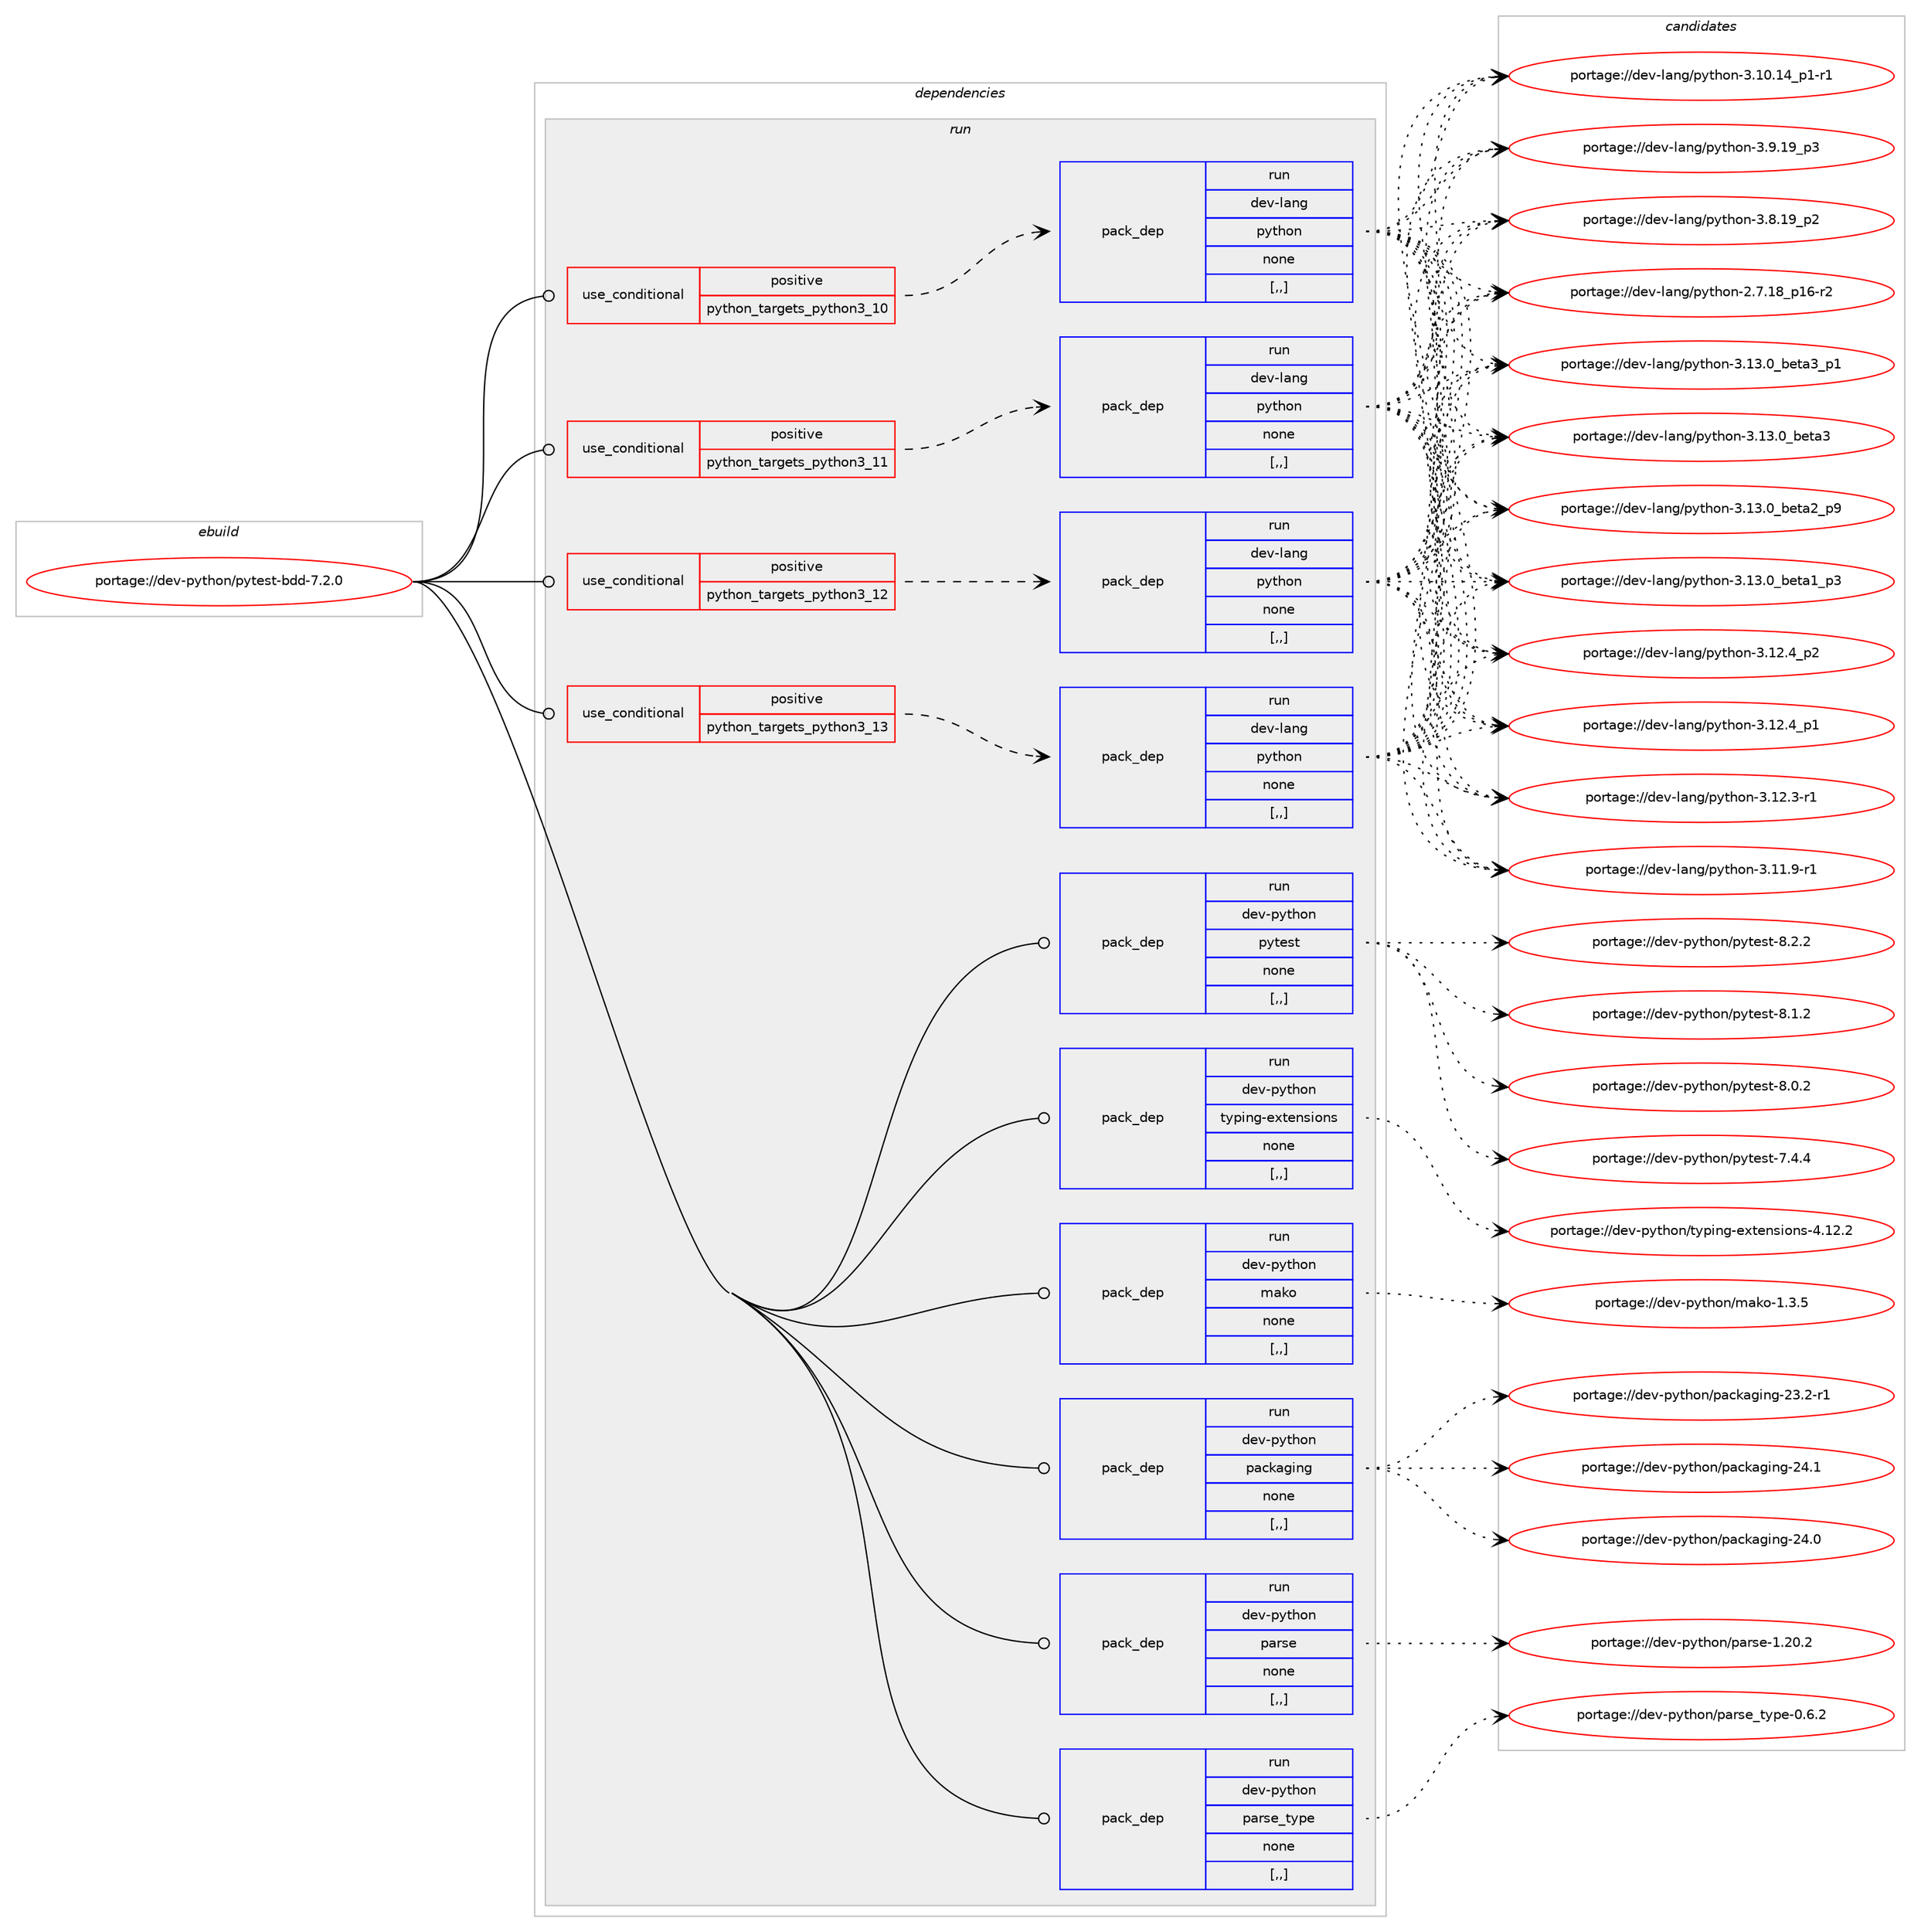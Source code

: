 digraph prolog {

# *************
# Graph options
# *************

newrank=true;
concentrate=true;
compound=true;
graph [rankdir=LR,fontname=Helvetica,fontsize=10,ranksep=1.5];#, ranksep=2.5, nodesep=0.2];
edge  [arrowhead=vee];
node  [fontname=Helvetica,fontsize=10];

# **********
# The ebuild
# **********

subgraph cluster_leftcol {
color=gray;
label=<<i>ebuild</i>>;
id [label="portage://dev-python/pytest-bdd-7.2.0", color=red, width=4, href="../dev-python/pytest-bdd-7.2.0.svg"];
}

# ****************
# The dependencies
# ****************

subgraph cluster_midcol {
color=gray;
label=<<i>dependencies</i>>;
subgraph cluster_compile {
fillcolor="#eeeeee";
style=filled;
label=<<i>compile</i>>;
}
subgraph cluster_compileandrun {
fillcolor="#eeeeee";
style=filled;
label=<<i>compile and run</i>>;
}
subgraph cluster_run {
fillcolor="#eeeeee";
style=filled;
label=<<i>run</i>>;
subgraph cond37679 {
dependency158421 [label=<<TABLE BORDER="0" CELLBORDER="1" CELLSPACING="0" CELLPADDING="4"><TR><TD ROWSPAN="3" CELLPADDING="10">use_conditional</TD></TR><TR><TD>positive</TD></TR><TR><TD>python_targets_python3_10</TD></TR></TABLE>>, shape=none, color=red];
subgraph pack119473 {
dependency158422 [label=<<TABLE BORDER="0" CELLBORDER="1" CELLSPACING="0" CELLPADDING="4" WIDTH="220"><TR><TD ROWSPAN="6" CELLPADDING="30">pack_dep</TD></TR><TR><TD WIDTH="110">run</TD></TR><TR><TD>dev-lang</TD></TR><TR><TD>python</TD></TR><TR><TD>none</TD></TR><TR><TD>[,,]</TD></TR></TABLE>>, shape=none, color=blue];
}
dependency158421:e -> dependency158422:w [weight=20,style="dashed",arrowhead="vee"];
}
id:e -> dependency158421:w [weight=20,style="solid",arrowhead="odot"];
subgraph cond37680 {
dependency158423 [label=<<TABLE BORDER="0" CELLBORDER="1" CELLSPACING="0" CELLPADDING="4"><TR><TD ROWSPAN="3" CELLPADDING="10">use_conditional</TD></TR><TR><TD>positive</TD></TR><TR><TD>python_targets_python3_11</TD></TR></TABLE>>, shape=none, color=red];
subgraph pack119474 {
dependency158424 [label=<<TABLE BORDER="0" CELLBORDER="1" CELLSPACING="0" CELLPADDING="4" WIDTH="220"><TR><TD ROWSPAN="6" CELLPADDING="30">pack_dep</TD></TR><TR><TD WIDTH="110">run</TD></TR><TR><TD>dev-lang</TD></TR><TR><TD>python</TD></TR><TR><TD>none</TD></TR><TR><TD>[,,]</TD></TR></TABLE>>, shape=none, color=blue];
}
dependency158423:e -> dependency158424:w [weight=20,style="dashed",arrowhead="vee"];
}
id:e -> dependency158423:w [weight=20,style="solid",arrowhead="odot"];
subgraph cond37681 {
dependency158425 [label=<<TABLE BORDER="0" CELLBORDER="1" CELLSPACING="0" CELLPADDING="4"><TR><TD ROWSPAN="3" CELLPADDING="10">use_conditional</TD></TR><TR><TD>positive</TD></TR><TR><TD>python_targets_python3_12</TD></TR></TABLE>>, shape=none, color=red];
subgraph pack119475 {
dependency158426 [label=<<TABLE BORDER="0" CELLBORDER="1" CELLSPACING="0" CELLPADDING="4" WIDTH="220"><TR><TD ROWSPAN="6" CELLPADDING="30">pack_dep</TD></TR><TR><TD WIDTH="110">run</TD></TR><TR><TD>dev-lang</TD></TR><TR><TD>python</TD></TR><TR><TD>none</TD></TR><TR><TD>[,,]</TD></TR></TABLE>>, shape=none, color=blue];
}
dependency158425:e -> dependency158426:w [weight=20,style="dashed",arrowhead="vee"];
}
id:e -> dependency158425:w [weight=20,style="solid",arrowhead="odot"];
subgraph cond37682 {
dependency158427 [label=<<TABLE BORDER="0" CELLBORDER="1" CELLSPACING="0" CELLPADDING="4"><TR><TD ROWSPAN="3" CELLPADDING="10">use_conditional</TD></TR><TR><TD>positive</TD></TR><TR><TD>python_targets_python3_13</TD></TR></TABLE>>, shape=none, color=red];
subgraph pack119476 {
dependency158428 [label=<<TABLE BORDER="0" CELLBORDER="1" CELLSPACING="0" CELLPADDING="4" WIDTH="220"><TR><TD ROWSPAN="6" CELLPADDING="30">pack_dep</TD></TR><TR><TD WIDTH="110">run</TD></TR><TR><TD>dev-lang</TD></TR><TR><TD>python</TD></TR><TR><TD>none</TD></TR><TR><TD>[,,]</TD></TR></TABLE>>, shape=none, color=blue];
}
dependency158427:e -> dependency158428:w [weight=20,style="dashed",arrowhead="vee"];
}
id:e -> dependency158427:w [weight=20,style="solid",arrowhead="odot"];
subgraph pack119477 {
dependency158429 [label=<<TABLE BORDER="0" CELLBORDER="1" CELLSPACING="0" CELLPADDING="4" WIDTH="220"><TR><TD ROWSPAN="6" CELLPADDING="30">pack_dep</TD></TR><TR><TD WIDTH="110">run</TD></TR><TR><TD>dev-python</TD></TR><TR><TD>mako</TD></TR><TR><TD>none</TD></TR><TR><TD>[,,]</TD></TR></TABLE>>, shape=none, color=blue];
}
id:e -> dependency158429:w [weight=20,style="solid",arrowhead="odot"];
subgraph pack119478 {
dependency158430 [label=<<TABLE BORDER="0" CELLBORDER="1" CELLSPACING="0" CELLPADDING="4" WIDTH="220"><TR><TD ROWSPAN="6" CELLPADDING="30">pack_dep</TD></TR><TR><TD WIDTH="110">run</TD></TR><TR><TD>dev-python</TD></TR><TR><TD>packaging</TD></TR><TR><TD>none</TD></TR><TR><TD>[,,]</TD></TR></TABLE>>, shape=none, color=blue];
}
id:e -> dependency158430:w [weight=20,style="solid",arrowhead="odot"];
subgraph pack119479 {
dependency158431 [label=<<TABLE BORDER="0" CELLBORDER="1" CELLSPACING="0" CELLPADDING="4" WIDTH="220"><TR><TD ROWSPAN="6" CELLPADDING="30">pack_dep</TD></TR><TR><TD WIDTH="110">run</TD></TR><TR><TD>dev-python</TD></TR><TR><TD>parse</TD></TR><TR><TD>none</TD></TR><TR><TD>[,,]</TD></TR></TABLE>>, shape=none, color=blue];
}
id:e -> dependency158431:w [weight=20,style="solid",arrowhead="odot"];
subgraph pack119480 {
dependency158432 [label=<<TABLE BORDER="0" CELLBORDER="1" CELLSPACING="0" CELLPADDING="4" WIDTH="220"><TR><TD ROWSPAN="6" CELLPADDING="30">pack_dep</TD></TR><TR><TD WIDTH="110">run</TD></TR><TR><TD>dev-python</TD></TR><TR><TD>parse_type</TD></TR><TR><TD>none</TD></TR><TR><TD>[,,]</TD></TR></TABLE>>, shape=none, color=blue];
}
id:e -> dependency158432:w [weight=20,style="solid",arrowhead="odot"];
subgraph pack119481 {
dependency158433 [label=<<TABLE BORDER="0" CELLBORDER="1" CELLSPACING="0" CELLPADDING="4" WIDTH="220"><TR><TD ROWSPAN="6" CELLPADDING="30">pack_dep</TD></TR><TR><TD WIDTH="110">run</TD></TR><TR><TD>dev-python</TD></TR><TR><TD>pytest</TD></TR><TR><TD>none</TD></TR><TR><TD>[,,]</TD></TR></TABLE>>, shape=none, color=blue];
}
id:e -> dependency158433:w [weight=20,style="solid",arrowhead="odot"];
subgraph pack119482 {
dependency158434 [label=<<TABLE BORDER="0" CELLBORDER="1" CELLSPACING="0" CELLPADDING="4" WIDTH="220"><TR><TD ROWSPAN="6" CELLPADDING="30">pack_dep</TD></TR><TR><TD WIDTH="110">run</TD></TR><TR><TD>dev-python</TD></TR><TR><TD>typing-extensions</TD></TR><TR><TD>none</TD></TR><TR><TD>[,,]</TD></TR></TABLE>>, shape=none, color=blue];
}
id:e -> dependency158434:w [weight=20,style="solid",arrowhead="odot"];
}
}

# **************
# The candidates
# **************

subgraph cluster_choices {
rank=same;
color=gray;
label=<<i>candidates</i>>;

subgraph choice119473 {
color=black;
nodesep=1;
choice10010111845108971101034711212111610411111045514649514648959810111697519511249 [label="portage://dev-lang/python-3.13.0_beta3_p1", color=red, width=4,href="../dev-lang/python-3.13.0_beta3_p1.svg"];
choice1001011184510897110103471121211161041111104551464951464895981011169751 [label="portage://dev-lang/python-3.13.0_beta3", color=red, width=4,href="../dev-lang/python-3.13.0_beta3.svg"];
choice10010111845108971101034711212111610411111045514649514648959810111697509511257 [label="portage://dev-lang/python-3.13.0_beta2_p9", color=red, width=4,href="../dev-lang/python-3.13.0_beta2_p9.svg"];
choice10010111845108971101034711212111610411111045514649514648959810111697499511251 [label="portage://dev-lang/python-3.13.0_beta1_p3", color=red, width=4,href="../dev-lang/python-3.13.0_beta1_p3.svg"];
choice100101118451089711010347112121116104111110455146495046529511250 [label="portage://dev-lang/python-3.12.4_p2", color=red, width=4,href="../dev-lang/python-3.12.4_p2.svg"];
choice100101118451089711010347112121116104111110455146495046529511249 [label="portage://dev-lang/python-3.12.4_p1", color=red, width=4,href="../dev-lang/python-3.12.4_p1.svg"];
choice100101118451089711010347112121116104111110455146495046514511449 [label="portage://dev-lang/python-3.12.3-r1", color=red, width=4,href="../dev-lang/python-3.12.3-r1.svg"];
choice100101118451089711010347112121116104111110455146494946574511449 [label="portage://dev-lang/python-3.11.9-r1", color=red, width=4,href="../dev-lang/python-3.11.9-r1.svg"];
choice100101118451089711010347112121116104111110455146494846495295112494511449 [label="portage://dev-lang/python-3.10.14_p1-r1", color=red, width=4,href="../dev-lang/python-3.10.14_p1-r1.svg"];
choice100101118451089711010347112121116104111110455146574649579511251 [label="portage://dev-lang/python-3.9.19_p3", color=red, width=4,href="../dev-lang/python-3.9.19_p3.svg"];
choice100101118451089711010347112121116104111110455146564649579511250 [label="portage://dev-lang/python-3.8.19_p2", color=red, width=4,href="../dev-lang/python-3.8.19_p2.svg"];
choice100101118451089711010347112121116104111110455046554649569511249544511450 [label="portage://dev-lang/python-2.7.18_p16-r2", color=red, width=4,href="../dev-lang/python-2.7.18_p16-r2.svg"];
dependency158422:e -> choice10010111845108971101034711212111610411111045514649514648959810111697519511249:w [style=dotted,weight="100"];
dependency158422:e -> choice1001011184510897110103471121211161041111104551464951464895981011169751:w [style=dotted,weight="100"];
dependency158422:e -> choice10010111845108971101034711212111610411111045514649514648959810111697509511257:w [style=dotted,weight="100"];
dependency158422:e -> choice10010111845108971101034711212111610411111045514649514648959810111697499511251:w [style=dotted,weight="100"];
dependency158422:e -> choice100101118451089711010347112121116104111110455146495046529511250:w [style=dotted,weight="100"];
dependency158422:e -> choice100101118451089711010347112121116104111110455146495046529511249:w [style=dotted,weight="100"];
dependency158422:e -> choice100101118451089711010347112121116104111110455146495046514511449:w [style=dotted,weight="100"];
dependency158422:e -> choice100101118451089711010347112121116104111110455146494946574511449:w [style=dotted,weight="100"];
dependency158422:e -> choice100101118451089711010347112121116104111110455146494846495295112494511449:w [style=dotted,weight="100"];
dependency158422:e -> choice100101118451089711010347112121116104111110455146574649579511251:w [style=dotted,weight="100"];
dependency158422:e -> choice100101118451089711010347112121116104111110455146564649579511250:w [style=dotted,weight="100"];
dependency158422:e -> choice100101118451089711010347112121116104111110455046554649569511249544511450:w [style=dotted,weight="100"];
}
subgraph choice119474 {
color=black;
nodesep=1;
choice10010111845108971101034711212111610411111045514649514648959810111697519511249 [label="portage://dev-lang/python-3.13.0_beta3_p1", color=red, width=4,href="../dev-lang/python-3.13.0_beta3_p1.svg"];
choice1001011184510897110103471121211161041111104551464951464895981011169751 [label="portage://dev-lang/python-3.13.0_beta3", color=red, width=4,href="../dev-lang/python-3.13.0_beta3.svg"];
choice10010111845108971101034711212111610411111045514649514648959810111697509511257 [label="portage://dev-lang/python-3.13.0_beta2_p9", color=red, width=4,href="../dev-lang/python-3.13.0_beta2_p9.svg"];
choice10010111845108971101034711212111610411111045514649514648959810111697499511251 [label="portage://dev-lang/python-3.13.0_beta1_p3", color=red, width=4,href="../dev-lang/python-3.13.0_beta1_p3.svg"];
choice100101118451089711010347112121116104111110455146495046529511250 [label="portage://dev-lang/python-3.12.4_p2", color=red, width=4,href="../dev-lang/python-3.12.4_p2.svg"];
choice100101118451089711010347112121116104111110455146495046529511249 [label="portage://dev-lang/python-3.12.4_p1", color=red, width=4,href="../dev-lang/python-3.12.4_p1.svg"];
choice100101118451089711010347112121116104111110455146495046514511449 [label="portage://dev-lang/python-3.12.3-r1", color=red, width=4,href="../dev-lang/python-3.12.3-r1.svg"];
choice100101118451089711010347112121116104111110455146494946574511449 [label="portage://dev-lang/python-3.11.9-r1", color=red, width=4,href="../dev-lang/python-3.11.9-r1.svg"];
choice100101118451089711010347112121116104111110455146494846495295112494511449 [label="portage://dev-lang/python-3.10.14_p1-r1", color=red, width=4,href="../dev-lang/python-3.10.14_p1-r1.svg"];
choice100101118451089711010347112121116104111110455146574649579511251 [label="portage://dev-lang/python-3.9.19_p3", color=red, width=4,href="../dev-lang/python-3.9.19_p3.svg"];
choice100101118451089711010347112121116104111110455146564649579511250 [label="portage://dev-lang/python-3.8.19_p2", color=red, width=4,href="../dev-lang/python-3.8.19_p2.svg"];
choice100101118451089711010347112121116104111110455046554649569511249544511450 [label="portage://dev-lang/python-2.7.18_p16-r2", color=red, width=4,href="../dev-lang/python-2.7.18_p16-r2.svg"];
dependency158424:e -> choice10010111845108971101034711212111610411111045514649514648959810111697519511249:w [style=dotted,weight="100"];
dependency158424:e -> choice1001011184510897110103471121211161041111104551464951464895981011169751:w [style=dotted,weight="100"];
dependency158424:e -> choice10010111845108971101034711212111610411111045514649514648959810111697509511257:w [style=dotted,weight="100"];
dependency158424:e -> choice10010111845108971101034711212111610411111045514649514648959810111697499511251:w [style=dotted,weight="100"];
dependency158424:e -> choice100101118451089711010347112121116104111110455146495046529511250:w [style=dotted,weight="100"];
dependency158424:e -> choice100101118451089711010347112121116104111110455146495046529511249:w [style=dotted,weight="100"];
dependency158424:e -> choice100101118451089711010347112121116104111110455146495046514511449:w [style=dotted,weight="100"];
dependency158424:e -> choice100101118451089711010347112121116104111110455146494946574511449:w [style=dotted,weight="100"];
dependency158424:e -> choice100101118451089711010347112121116104111110455146494846495295112494511449:w [style=dotted,weight="100"];
dependency158424:e -> choice100101118451089711010347112121116104111110455146574649579511251:w [style=dotted,weight="100"];
dependency158424:e -> choice100101118451089711010347112121116104111110455146564649579511250:w [style=dotted,weight="100"];
dependency158424:e -> choice100101118451089711010347112121116104111110455046554649569511249544511450:w [style=dotted,weight="100"];
}
subgraph choice119475 {
color=black;
nodesep=1;
choice10010111845108971101034711212111610411111045514649514648959810111697519511249 [label="portage://dev-lang/python-3.13.0_beta3_p1", color=red, width=4,href="../dev-lang/python-3.13.0_beta3_p1.svg"];
choice1001011184510897110103471121211161041111104551464951464895981011169751 [label="portage://dev-lang/python-3.13.0_beta3", color=red, width=4,href="../dev-lang/python-3.13.0_beta3.svg"];
choice10010111845108971101034711212111610411111045514649514648959810111697509511257 [label="portage://dev-lang/python-3.13.0_beta2_p9", color=red, width=4,href="../dev-lang/python-3.13.0_beta2_p9.svg"];
choice10010111845108971101034711212111610411111045514649514648959810111697499511251 [label="portage://dev-lang/python-3.13.0_beta1_p3", color=red, width=4,href="../dev-lang/python-3.13.0_beta1_p3.svg"];
choice100101118451089711010347112121116104111110455146495046529511250 [label="portage://dev-lang/python-3.12.4_p2", color=red, width=4,href="../dev-lang/python-3.12.4_p2.svg"];
choice100101118451089711010347112121116104111110455146495046529511249 [label="portage://dev-lang/python-3.12.4_p1", color=red, width=4,href="../dev-lang/python-3.12.4_p1.svg"];
choice100101118451089711010347112121116104111110455146495046514511449 [label="portage://dev-lang/python-3.12.3-r1", color=red, width=4,href="../dev-lang/python-3.12.3-r1.svg"];
choice100101118451089711010347112121116104111110455146494946574511449 [label="portage://dev-lang/python-3.11.9-r1", color=red, width=4,href="../dev-lang/python-3.11.9-r1.svg"];
choice100101118451089711010347112121116104111110455146494846495295112494511449 [label="portage://dev-lang/python-3.10.14_p1-r1", color=red, width=4,href="../dev-lang/python-3.10.14_p1-r1.svg"];
choice100101118451089711010347112121116104111110455146574649579511251 [label="portage://dev-lang/python-3.9.19_p3", color=red, width=4,href="../dev-lang/python-3.9.19_p3.svg"];
choice100101118451089711010347112121116104111110455146564649579511250 [label="portage://dev-lang/python-3.8.19_p2", color=red, width=4,href="../dev-lang/python-3.8.19_p2.svg"];
choice100101118451089711010347112121116104111110455046554649569511249544511450 [label="portage://dev-lang/python-2.7.18_p16-r2", color=red, width=4,href="../dev-lang/python-2.7.18_p16-r2.svg"];
dependency158426:e -> choice10010111845108971101034711212111610411111045514649514648959810111697519511249:w [style=dotted,weight="100"];
dependency158426:e -> choice1001011184510897110103471121211161041111104551464951464895981011169751:w [style=dotted,weight="100"];
dependency158426:e -> choice10010111845108971101034711212111610411111045514649514648959810111697509511257:w [style=dotted,weight="100"];
dependency158426:e -> choice10010111845108971101034711212111610411111045514649514648959810111697499511251:w [style=dotted,weight="100"];
dependency158426:e -> choice100101118451089711010347112121116104111110455146495046529511250:w [style=dotted,weight="100"];
dependency158426:e -> choice100101118451089711010347112121116104111110455146495046529511249:w [style=dotted,weight="100"];
dependency158426:e -> choice100101118451089711010347112121116104111110455146495046514511449:w [style=dotted,weight="100"];
dependency158426:e -> choice100101118451089711010347112121116104111110455146494946574511449:w [style=dotted,weight="100"];
dependency158426:e -> choice100101118451089711010347112121116104111110455146494846495295112494511449:w [style=dotted,weight="100"];
dependency158426:e -> choice100101118451089711010347112121116104111110455146574649579511251:w [style=dotted,weight="100"];
dependency158426:e -> choice100101118451089711010347112121116104111110455146564649579511250:w [style=dotted,weight="100"];
dependency158426:e -> choice100101118451089711010347112121116104111110455046554649569511249544511450:w [style=dotted,weight="100"];
}
subgraph choice119476 {
color=black;
nodesep=1;
choice10010111845108971101034711212111610411111045514649514648959810111697519511249 [label="portage://dev-lang/python-3.13.0_beta3_p1", color=red, width=4,href="../dev-lang/python-3.13.0_beta3_p1.svg"];
choice1001011184510897110103471121211161041111104551464951464895981011169751 [label="portage://dev-lang/python-3.13.0_beta3", color=red, width=4,href="../dev-lang/python-3.13.0_beta3.svg"];
choice10010111845108971101034711212111610411111045514649514648959810111697509511257 [label="portage://dev-lang/python-3.13.0_beta2_p9", color=red, width=4,href="../dev-lang/python-3.13.0_beta2_p9.svg"];
choice10010111845108971101034711212111610411111045514649514648959810111697499511251 [label="portage://dev-lang/python-3.13.0_beta1_p3", color=red, width=4,href="../dev-lang/python-3.13.0_beta1_p3.svg"];
choice100101118451089711010347112121116104111110455146495046529511250 [label="portage://dev-lang/python-3.12.4_p2", color=red, width=4,href="../dev-lang/python-3.12.4_p2.svg"];
choice100101118451089711010347112121116104111110455146495046529511249 [label="portage://dev-lang/python-3.12.4_p1", color=red, width=4,href="../dev-lang/python-3.12.4_p1.svg"];
choice100101118451089711010347112121116104111110455146495046514511449 [label="portage://dev-lang/python-3.12.3-r1", color=red, width=4,href="../dev-lang/python-3.12.3-r1.svg"];
choice100101118451089711010347112121116104111110455146494946574511449 [label="portage://dev-lang/python-3.11.9-r1", color=red, width=4,href="../dev-lang/python-3.11.9-r1.svg"];
choice100101118451089711010347112121116104111110455146494846495295112494511449 [label="portage://dev-lang/python-3.10.14_p1-r1", color=red, width=4,href="../dev-lang/python-3.10.14_p1-r1.svg"];
choice100101118451089711010347112121116104111110455146574649579511251 [label="portage://dev-lang/python-3.9.19_p3", color=red, width=4,href="../dev-lang/python-3.9.19_p3.svg"];
choice100101118451089711010347112121116104111110455146564649579511250 [label="portage://dev-lang/python-3.8.19_p2", color=red, width=4,href="../dev-lang/python-3.8.19_p2.svg"];
choice100101118451089711010347112121116104111110455046554649569511249544511450 [label="portage://dev-lang/python-2.7.18_p16-r2", color=red, width=4,href="../dev-lang/python-2.7.18_p16-r2.svg"];
dependency158428:e -> choice10010111845108971101034711212111610411111045514649514648959810111697519511249:w [style=dotted,weight="100"];
dependency158428:e -> choice1001011184510897110103471121211161041111104551464951464895981011169751:w [style=dotted,weight="100"];
dependency158428:e -> choice10010111845108971101034711212111610411111045514649514648959810111697509511257:w [style=dotted,weight="100"];
dependency158428:e -> choice10010111845108971101034711212111610411111045514649514648959810111697499511251:w [style=dotted,weight="100"];
dependency158428:e -> choice100101118451089711010347112121116104111110455146495046529511250:w [style=dotted,weight="100"];
dependency158428:e -> choice100101118451089711010347112121116104111110455146495046529511249:w [style=dotted,weight="100"];
dependency158428:e -> choice100101118451089711010347112121116104111110455146495046514511449:w [style=dotted,weight="100"];
dependency158428:e -> choice100101118451089711010347112121116104111110455146494946574511449:w [style=dotted,weight="100"];
dependency158428:e -> choice100101118451089711010347112121116104111110455146494846495295112494511449:w [style=dotted,weight="100"];
dependency158428:e -> choice100101118451089711010347112121116104111110455146574649579511251:w [style=dotted,weight="100"];
dependency158428:e -> choice100101118451089711010347112121116104111110455146564649579511250:w [style=dotted,weight="100"];
dependency158428:e -> choice100101118451089711010347112121116104111110455046554649569511249544511450:w [style=dotted,weight="100"];
}
subgraph choice119477 {
color=black;
nodesep=1;
choice100101118451121211161041111104710997107111454946514653 [label="portage://dev-python/mako-1.3.5", color=red, width=4,href="../dev-python/mako-1.3.5.svg"];
dependency158429:e -> choice100101118451121211161041111104710997107111454946514653:w [style=dotted,weight="100"];
}
subgraph choice119478 {
color=black;
nodesep=1;
choice10010111845112121116104111110471129799107971031051101034550524649 [label="portage://dev-python/packaging-24.1", color=red, width=4,href="../dev-python/packaging-24.1.svg"];
choice10010111845112121116104111110471129799107971031051101034550524648 [label="portage://dev-python/packaging-24.0", color=red, width=4,href="../dev-python/packaging-24.0.svg"];
choice100101118451121211161041111104711297991079710310511010345505146504511449 [label="portage://dev-python/packaging-23.2-r1", color=red, width=4,href="../dev-python/packaging-23.2-r1.svg"];
dependency158430:e -> choice10010111845112121116104111110471129799107971031051101034550524649:w [style=dotted,weight="100"];
dependency158430:e -> choice10010111845112121116104111110471129799107971031051101034550524648:w [style=dotted,weight="100"];
dependency158430:e -> choice100101118451121211161041111104711297991079710310511010345505146504511449:w [style=dotted,weight="100"];
}
subgraph choice119479 {
color=black;
nodesep=1;
choice10010111845112121116104111110471129711411510145494650484650 [label="portage://dev-python/parse-1.20.2", color=red, width=4,href="../dev-python/parse-1.20.2.svg"];
dependency158431:e -> choice10010111845112121116104111110471129711411510145494650484650:w [style=dotted,weight="100"];
}
subgraph choice119480 {
color=black;
nodesep=1;
choice10010111845112121116104111110471129711411510195116121112101454846544650 [label="portage://dev-python/parse_type-0.6.2", color=red, width=4,href="../dev-python/parse_type-0.6.2.svg"];
dependency158432:e -> choice10010111845112121116104111110471129711411510195116121112101454846544650:w [style=dotted,weight="100"];
}
subgraph choice119481 {
color=black;
nodesep=1;
choice1001011184511212111610411111047112121116101115116455646504650 [label="portage://dev-python/pytest-8.2.2", color=red, width=4,href="../dev-python/pytest-8.2.2.svg"];
choice1001011184511212111610411111047112121116101115116455646494650 [label="portage://dev-python/pytest-8.1.2", color=red, width=4,href="../dev-python/pytest-8.1.2.svg"];
choice1001011184511212111610411111047112121116101115116455646484650 [label="portage://dev-python/pytest-8.0.2", color=red, width=4,href="../dev-python/pytest-8.0.2.svg"];
choice1001011184511212111610411111047112121116101115116455546524652 [label="portage://dev-python/pytest-7.4.4", color=red, width=4,href="../dev-python/pytest-7.4.4.svg"];
dependency158433:e -> choice1001011184511212111610411111047112121116101115116455646504650:w [style=dotted,weight="100"];
dependency158433:e -> choice1001011184511212111610411111047112121116101115116455646494650:w [style=dotted,weight="100"];
dependency158433:e -> choice1001011184511212111610411111047112121116101115116455646484650:w [style=dotted,weight="100"];
dependency158433:e -> choice1001011184511212111610411111047112121116101115116455546524652:w [style=dotted,weight="100"];
}
subgraph choice119482 {
color=black;
nodesep=1;
choice10010111845112121116104111110471161211121051101034510112011610111011510511111011545524649504650 [label="portage://dev-python/typing-extensions-4.12.2", color=red, width=4,href="../dev-python/typing-extensions-4.12.2.svg"];
dependency158434:e -> choice10010111845112121116104111110471161211121051101034510112011610111011510511111011545524649504650:w [style=dotted,weight="100"];
}
}

}
